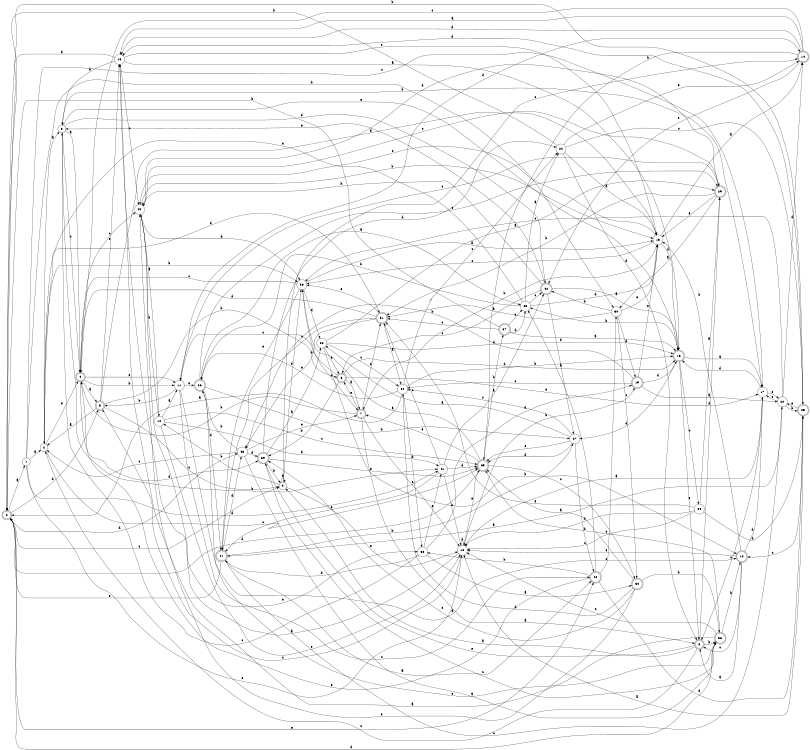 digraph n36_10 {
__start0 [label="" shape="none"];

rankdir=LR;
size="8,5";

s0 [style="rounded,filled", color="black", fillcolor="white" shape="doublecircle", label="0"];
s1 [style="filled", color="black", fillcolor="white" shape="circle", label="1"];
s2 [style="filled", color="black", fillcolor="white" shape="circle", label="2"];
s3 [style="filled", color="black", fillcolor="white" shape="circle", label="3"];
s4 [style="rounded,filled", color="black", fillcolor="white" shape="doublecircle", label="4"];
s5 [style="rounded,filled", color="black", fillcolor="white" shape="doublecircle", label="5"];
s6 [style="rounded,filled", color="black", fillcolor="white" shape="doublecircle", label="6"];
s7 [style="rounded,filled", color="black", fillcolor="white" shape="doublecircle", label="7"];
s8 [style="rounded,filled", color="black", fillcolor="white" shape="doublecircle", label="8"];
s9 [style="filled", color="black", fillcolor="white" shape="circle", label="9"];
s10 [style="filled", color="black", fillcolor="white" shape="circle", label="10"];
s11 [style="filled", color="black", fillcolor="white" shape="circle", label="11"];
s12 [style="rounded,filled", color="black", fillcolor="white" shape="doublecircle", label="12"];
s13 [style="filled", color="black", fillcolor="white" shape="circle", label="13"];
s14 [style="rounded,filled", color="black", fillcolor="white" shape="doublecircle", label="14"];
s15 [style="filled", color="black", fillcolor="white" shape="circle", label="15"];
s16 [style="rounded,filled", color="black", fillcolor="white" shape="doublecircle", label="16"];
s17 [style="filled", color="black", fillcolor="white" shape="circle", label="17"];
s18 [style="filled", color="black", fillcolor="white" shape="circle", label="18"];
s19 [style="rounded,filled", color="black", fillcolor="white" shape="doublecircle", label="19"];
s20 [style="filled", color="black", fillcolor="white" shape="circle", label="20"];
s21 [style="rounded,filled", color="black", fillcolor="white" shape="doublecircle", label="21"];
s22 [style="rounded,filled", color="black", fillcolor="white" shape="doublecircle", label="22"];
s23 [style="filled", color="black", fillcolor="white" shape="circle", label="23"];
s24 [style="filled", color="black", fillcolor="white" shape="circle", label="24"];
s25 [style="rounded,filled", color="black", fillcolor="white" shape="doublecircle", label="25"];
s26 [style="rounded,filled", color="black", fillcolor="white" shape="doublecircle", label="26"];
s27 [style="filled", color="black", fillcolor="white" shape="circle", label="27"];
s28 [style="filled", color="black", fillcolor="white" shape="circle", label="28"];
s29 [style="rounded,filled", color="black", fillcolor="white" shape="doublecircle", label="29"];
s30 [style="filled", color="black", fillcolor="white" shape="circle", label="30"];
s31 [style="rounded,filled", color="black", fillcolor="white" shape="doublecircle", label="31"];
s32 [style="filled", color="black", fillcolor="white" shape="circle", label="32"];
s33 [style="filled", color="black", fillcolor="white" shape="circle", label="33"];
s34 [style="rounded,filled", color="black", fillcolor="white" shape="doublecircle", label="34"];
s35 [style="rounded,filled", color="black", fillcolor="white" shape="doublecircle", label="35"];
s36 [style="filled", color="black", fillcolor="white" shape="circle", label="36"];
s37 [style="rounded,filled", color="black", fillcolor="white" shape="doublecircle", label="37"];
s38 [style="rounded,filled", color="black", fillcolor="white" shape="doublecircle", label="38"];
s39 [style="rounded,filled", color="black", fillcolor="white" shape="doublecircle", label="39"];
s40 [style="filled", color="black", fillcolor="white" shape="circle", label="40"];
s41 [style="filled", color="black", fillcolor="white" shape="circle", label="41"];
s42 [style="rounded,filled", color="black", fillcolor="white" shape="doublecircle", label="42"];
s43 [style="filled", color="black", fillcolor="white" shape="circle", label="43"];
s44 [style="filled", color="black", fillcolor="white" shape="circle", label="44"];
s0 -> s1 [label="a"];
s0 -> s5 [label="b"];
s0 -> s9 [label="c"];
s0 -> s43 [label="d"];
s0 -> s22 [label="e"];
s1 -> s2 [label="a"];
s1 -> s30 [label="b"];
s1 -> s17 [label="c"];
s1 -> s41 [label="d"];
s1 -> s18 [label="e"];
s2 -> s3 [label="a"];
s2 -> s36 [label="b"];
s2 -> s35 [label="c"];
s2 -> s31 [label="d"];
s2 -> s4 [label="e"];
s3 -> s4 [label="a"];
s3 -> s41 [label="b"];
s3 -> s4 [label="c"];
s3 -> s42 [label="d"];
s3 -> s16 [label="e"];
s4 -> s5 [label="a"];
s4 -> s11 [label="b"];
s4 -> s40 [label="c"];
s4 -> s39 [label="d"];
s4 -> s11 [label="e"];
s5 -> s2 [label="a"];
s5 -> s6 [label="b"];
s5 -> s9 [label="c"];
s5 -> s13 [label="d"];
s5 -> s15 [label="e"];
s6 -> s7 [label="a"];
s6 -> s39 [label="b"];
s6 -> s11 [label="c"];
s6 -> s16 [label="d"];
s6 -> s17 [label="e"];
s7 -> s8 [label="a"];
s7 -> s4 [label="b"];
s7 -> s18 [label="c"];
s7 -> s31 [label="d"];
s7 -> s6 [label="e"];
s8 -> s9 [label="a"];
s8 -> s38 [label="b"];
s8 -> s2 [label="c"];
s8 -> s29 [label="d"];
s8 -> s39 [label="e"];
s9 -> s9 [label="a"];
s9 -> s10 [label="b"];
s9 -> s14 [label="c"];
s9 -> s36 [label="d"];
s9 -> s18 [label="e"];
s10 -> s11 [label="a"];
s10 -> s40 [label="b"];
s10 -> s35 [label="c"];
s10 -> s41 [label="d"];
s10 -> s18 [label="e"];
s11 -> s12 [label="a"];
s11 -> s5 [label="b"];
s11 -> s22 [label="c"];
s11 -> s14 [label="d"];
s11 -> s26 [label="e"];
s12 -> s8 [label="a"];
s12 -> s13 [label="b"];
s12 -> s8 [label="c"];
s12 -> s17 [label="d"];
s12 -> s18 [label="e"];
s13 -> s14 [label="a"];
s13 -> s7 [label="b"];
s13 -> s36 [label="c"];
s13 -> s16 [label="d"];
s13 -> s40 [label="e"];
s14 -> s15 [label="a"];
s14 -> s35 [label="b"];
s14 -> s4 [label="c"];
s14 -> s15 [label="d"];
s14 -> s42 [label="e"];
s15 -> s16 [label="a"];
s15 -> s3 [label="b"];
s15 -> s40 [label="c"];
s15 -> s0 [label="d"];
s15 -> s13 [label="e"];
s16 -> s17 [label="a"];
s16 -> s23 [label="b"];
s16 -> s44 [label="c"];
s16 -> s27 [label="d"];
s16 -> s8 [label="e"];
s17 -> s18 [label="a"];
s17 -> s3 [label="b"];
s17 -> s8 [label="c"];
s17 -> s16 [label="d"];
s17 -> s20 [label="e"];
s18 -> s15 [label="a"];
s18 -> s19 [label="b"];
s18 -> s5 [label="c"];
s18 -> s18 [label="d"];
s18 -> s35 [label="e"];
s19 -> s20 [label="a"];
s19 -> s43 [label="b"];
s19 -> s32 [label="c"];
s19 -> s16 [label="d"];
s19 -> s13 [label="e"];
s20 -> s21 [label="a"];
s20 -> s25 [label="b"];
s20 -> s36 [label="c"];
s20 -> s14 [label="d"];
s20 -> s17 [label="e"];
s21 -> s22 [label="a"];
s21 -> s27 [label="b"];
s21 -> s20 [label="c"];
s21 -> s43 [label="d"];
s21 -> s0 [label="e"];
s22 -> s23 [label="a"];
s22 -> s33 [label="b"];
s22 -> s30 [label="c"];
s22 -> s25 [label="d"];
s22 -> s4 [label="e"];
s23 -> s24 [label="a"];
s23 -> s26 [label="b"];
s23 -> s42 [label="c"];
s23 -> s13 [label="d"];
s23 -> s2 [label="e"];
s24 -> s13 [label="a"];
s24 -> s0 [label="b"];
s24 -> s25 [label="c"];
s24 -> s8 [label="d"];
s24 -> s14 [label="e"];
s25 -> s18 [label="a"];
s25 -> s0 [label="b"];
s25 -> s12 [label="c"];
s25 -> s15 [label="d"];
s25 -> s20 [label="e"];
s26 -> s23 [label="a"];
s26 -> s27 [label="b"];
s26 -> s38 [label="c"];
s26 -> s21 [label="d"];
s26 -> s29 [label="e"];
s27 -> s28 [label="a"];
s27 -> s22 [label="b"];
s27 -> s32 [label="c"];
s27 -> s35 [label="d"];
s27 -> s35 [label="e"];
s28 -> s29 [label="a"];
s28 -> s12 [label="b"];
s28 -> s32 [label="c"];
s28 -> s16 [label="d"];
s28 -> s6 [label="e"];
s29 -> s30 [label="a"];
s29 -> s31 [label="b"];
s29 -> s11 [label="c"];
s29 -> s40 [label="d"];
s29 -> s13 [label="e"];
s30 -> s31 [label="a"];
s30 -> s42 [label="b"];
s30 -> s34 [label="c"];
s30 -> s19 [label="d"];
s30 -> s13 [label="e"];
s31 -> s32 [label="a"];
s31 -> s43 [label="b"];
s31 -> s21 [label="c"];
s31 -> s4 [label="d"];
s31 -> s36 [label="e"];
s32 -> s0 [label="a"];
s32 -> s16 [label="b"];
s32 -> s24 [label="c"];
s32 -> s33 [label="d"];
s32 -> s26 [label="e"];
s33 -> s34 [label="a"];
s33 -> s21 [label="b"];
s33 -> s3 [label="c"];
s33 -> s19 [label="d"];
s33 -> s41 [label="e"];
s34 -> s35 [label="a"];
s34 -> s38 [label="b"];
s34 -> s39 [label="c"];
s34 -> s32 [label="d"];
s34 -> s40 [label="e"];
s35 -> s36 [label="a"];
s35 -> s37 [label="b"];
s35 -> s34 [label="c"];
s35 -> s0 [label="d"];
s35 -> s7 [label="e"];
s36 -> s13 [label="a"];
s36 -> s7 [label="b"];
s36 -> s4 [label="c"];
s36 -> s28 [label="d"];
s36 -> s21 [label="e"];
s37 -> s16 [label="a"];
s37 -> s0 [label="b"];
s37 -> s31 [label="c"];
s37 -> s23 [label="d"];
s37 -> s23 [label="e"];
s38 -> s15 [label="a"];
s38 -> s12 [label="b"];
s38 -> s18 [label="c"];
s38 -> s0 [label="d"];
s38 -> s35 [label="e"];
s39 -> s28 [label="a"];
s39 -> s9 [label="b"];
s39 -> s38 [label="c"];
s39 -> s24 [label="d"];
s39 -> s35 [label="e"];
s40 -> s10 [label="a"];
s40 -> s13 [label="b"];
s40 -> s29 [label="c"];
s40 -> s36 [label="d"];
s40 -> s33 [label="e"];
s41 -> s42 [label="a"];
s41 -> s18 [label="b"];
s41 -> s31 [label="c"];
s41 -> s35 [label="d"];
s41 -> s21 [label="e"];
s42 -> s16 [label="a"];
s42 -> s40 [label="b"];
s42 -> s6 [label="c"];
s42 -> s27 [label="d"];
s42 -> s3 [label="e"];
s43 -> s38 [label="a"];
s43 -> s26 [label="b"];
s43 -> s2 [label="c"];
s43 -> s39 [label="d"];
s43 -> s7 [label="e"];
s44 -> s29 [label="a"];
s44 -> s18 [label="b"];
s44 -> s18 [label="c"];
s44 -> s25 [label="d"];
s44 -> s31 [label="e"];

}